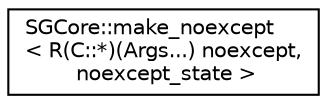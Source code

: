 digraph "Graphical Class Hierarchy"
{
 // LATEX_PDF_SIZE
  edge [fontname="Helvetica",fontsize="10",labelfontname="Helvetica",labelfontsize="10"];
  node [fontname="Helvetica",fontsize="10",shape=record];
  rankdir="LR";
  Node0 [label="SGCore::make_noexcept\l\< R(C::*)(Args...) noexcept,\l noexcept_state \>",height=0.2,width=0.4,color="black", fillcolor="white", style="filled",URL="$structSGCore_1_1make__noexcept_3_01R_07C_1_1_5_08_07Args_8_8_8_08_01noexcept_00_01noexcept__state_01_4.html",tooltip=" "];
}
